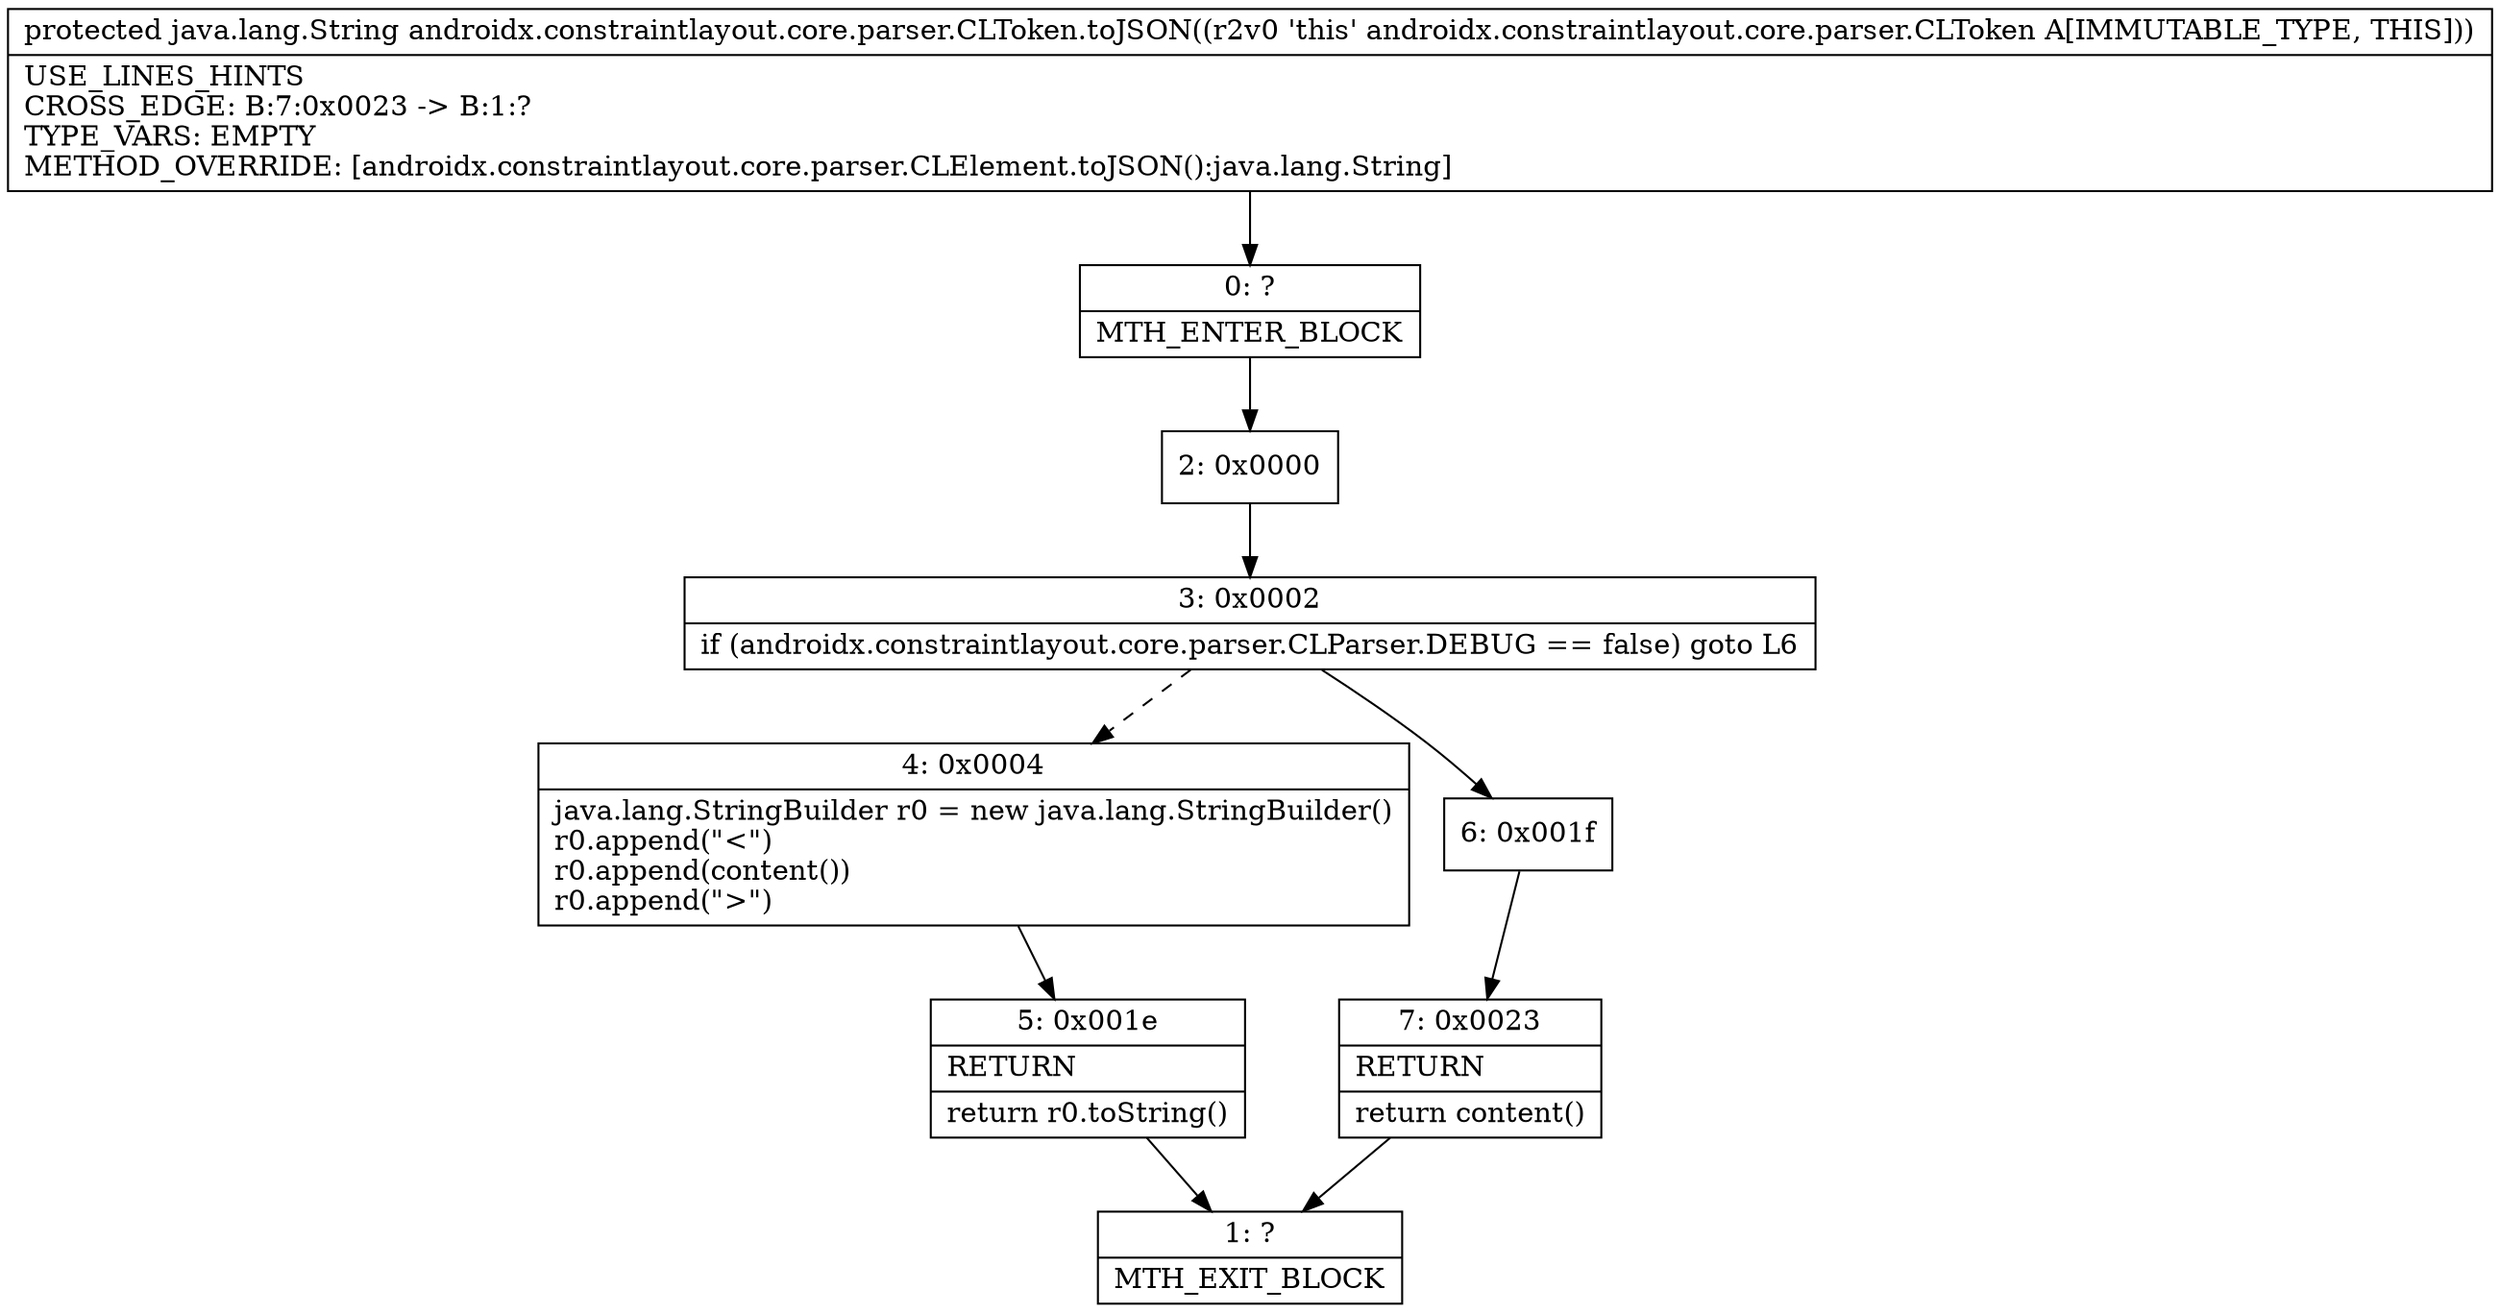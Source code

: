 digraph "CFG forandroidx.constraintlayout.core.parser.CLToken.toJSON()Ljava\/lang\/String;" {
Node_0 [shape=record,label="{0\:\ ?|MTH_ENTER_BLOCK\l}"];
Node_2 [shape=record,label="{2\:\ 0x0000}"];
Node_3 [shape=record,label="{3\:\ 0x0002|if (androidx.constraintlayout.core.parser.CLParser.DEBUG == false) goto L6\l}"];
Node_4 [shape=record,label="{4\:\ 0x0004|java.lang.StringBuilder r0 = new java.lang.StringBuilder()\lr0.append(\"\<\")\lr0.append(content())\lr0.append(\"\>\")\l}"];
Node_5 [shape=record,label="{5\:\ 0x001e|RETURN\l|return r0.toString()\l}"];
Node_1 [shape=record,label="{1\:\ ?|MTH_EXIT_BLOCK\l}"];
Node_6 [shape=record,label="{6\:\ 0x001f}"];
Node_7 [shape=record,label="{7\:\ 0x0023|RETURN\l|return content()\l}"];
MethodNode[shape=record,label="{protected java.lang.String androidx.constraintlayout.core.parser.CLToken.toJSON((r2v0 'this' androidx.constraintlayout.core.parser.CLToken A[IMMUTABLE_TYPE, THIS]))  | USE_LINES_HINTS\lCROSS_EDGE: B:7:0x0023 \-\> B:1:?\lTYPE_VARS: EMPTY\lMETHOD_OVERRIDE: [androidx.constraintlayout.core.parser.CLElement.toJSON():java.lang.String]\l}"];
MethodNode -> Node_0;Node_0 -> Node_2;
Node_2 -> Node_3;
Node_3 -> Node_4[style=dashed];
Node_3 -> Node_6;
Node_4 -> Node_5;
Node_5 -> Node_1;
Node_6 -> Node_7;
Node_7 -> Node_1;
}

